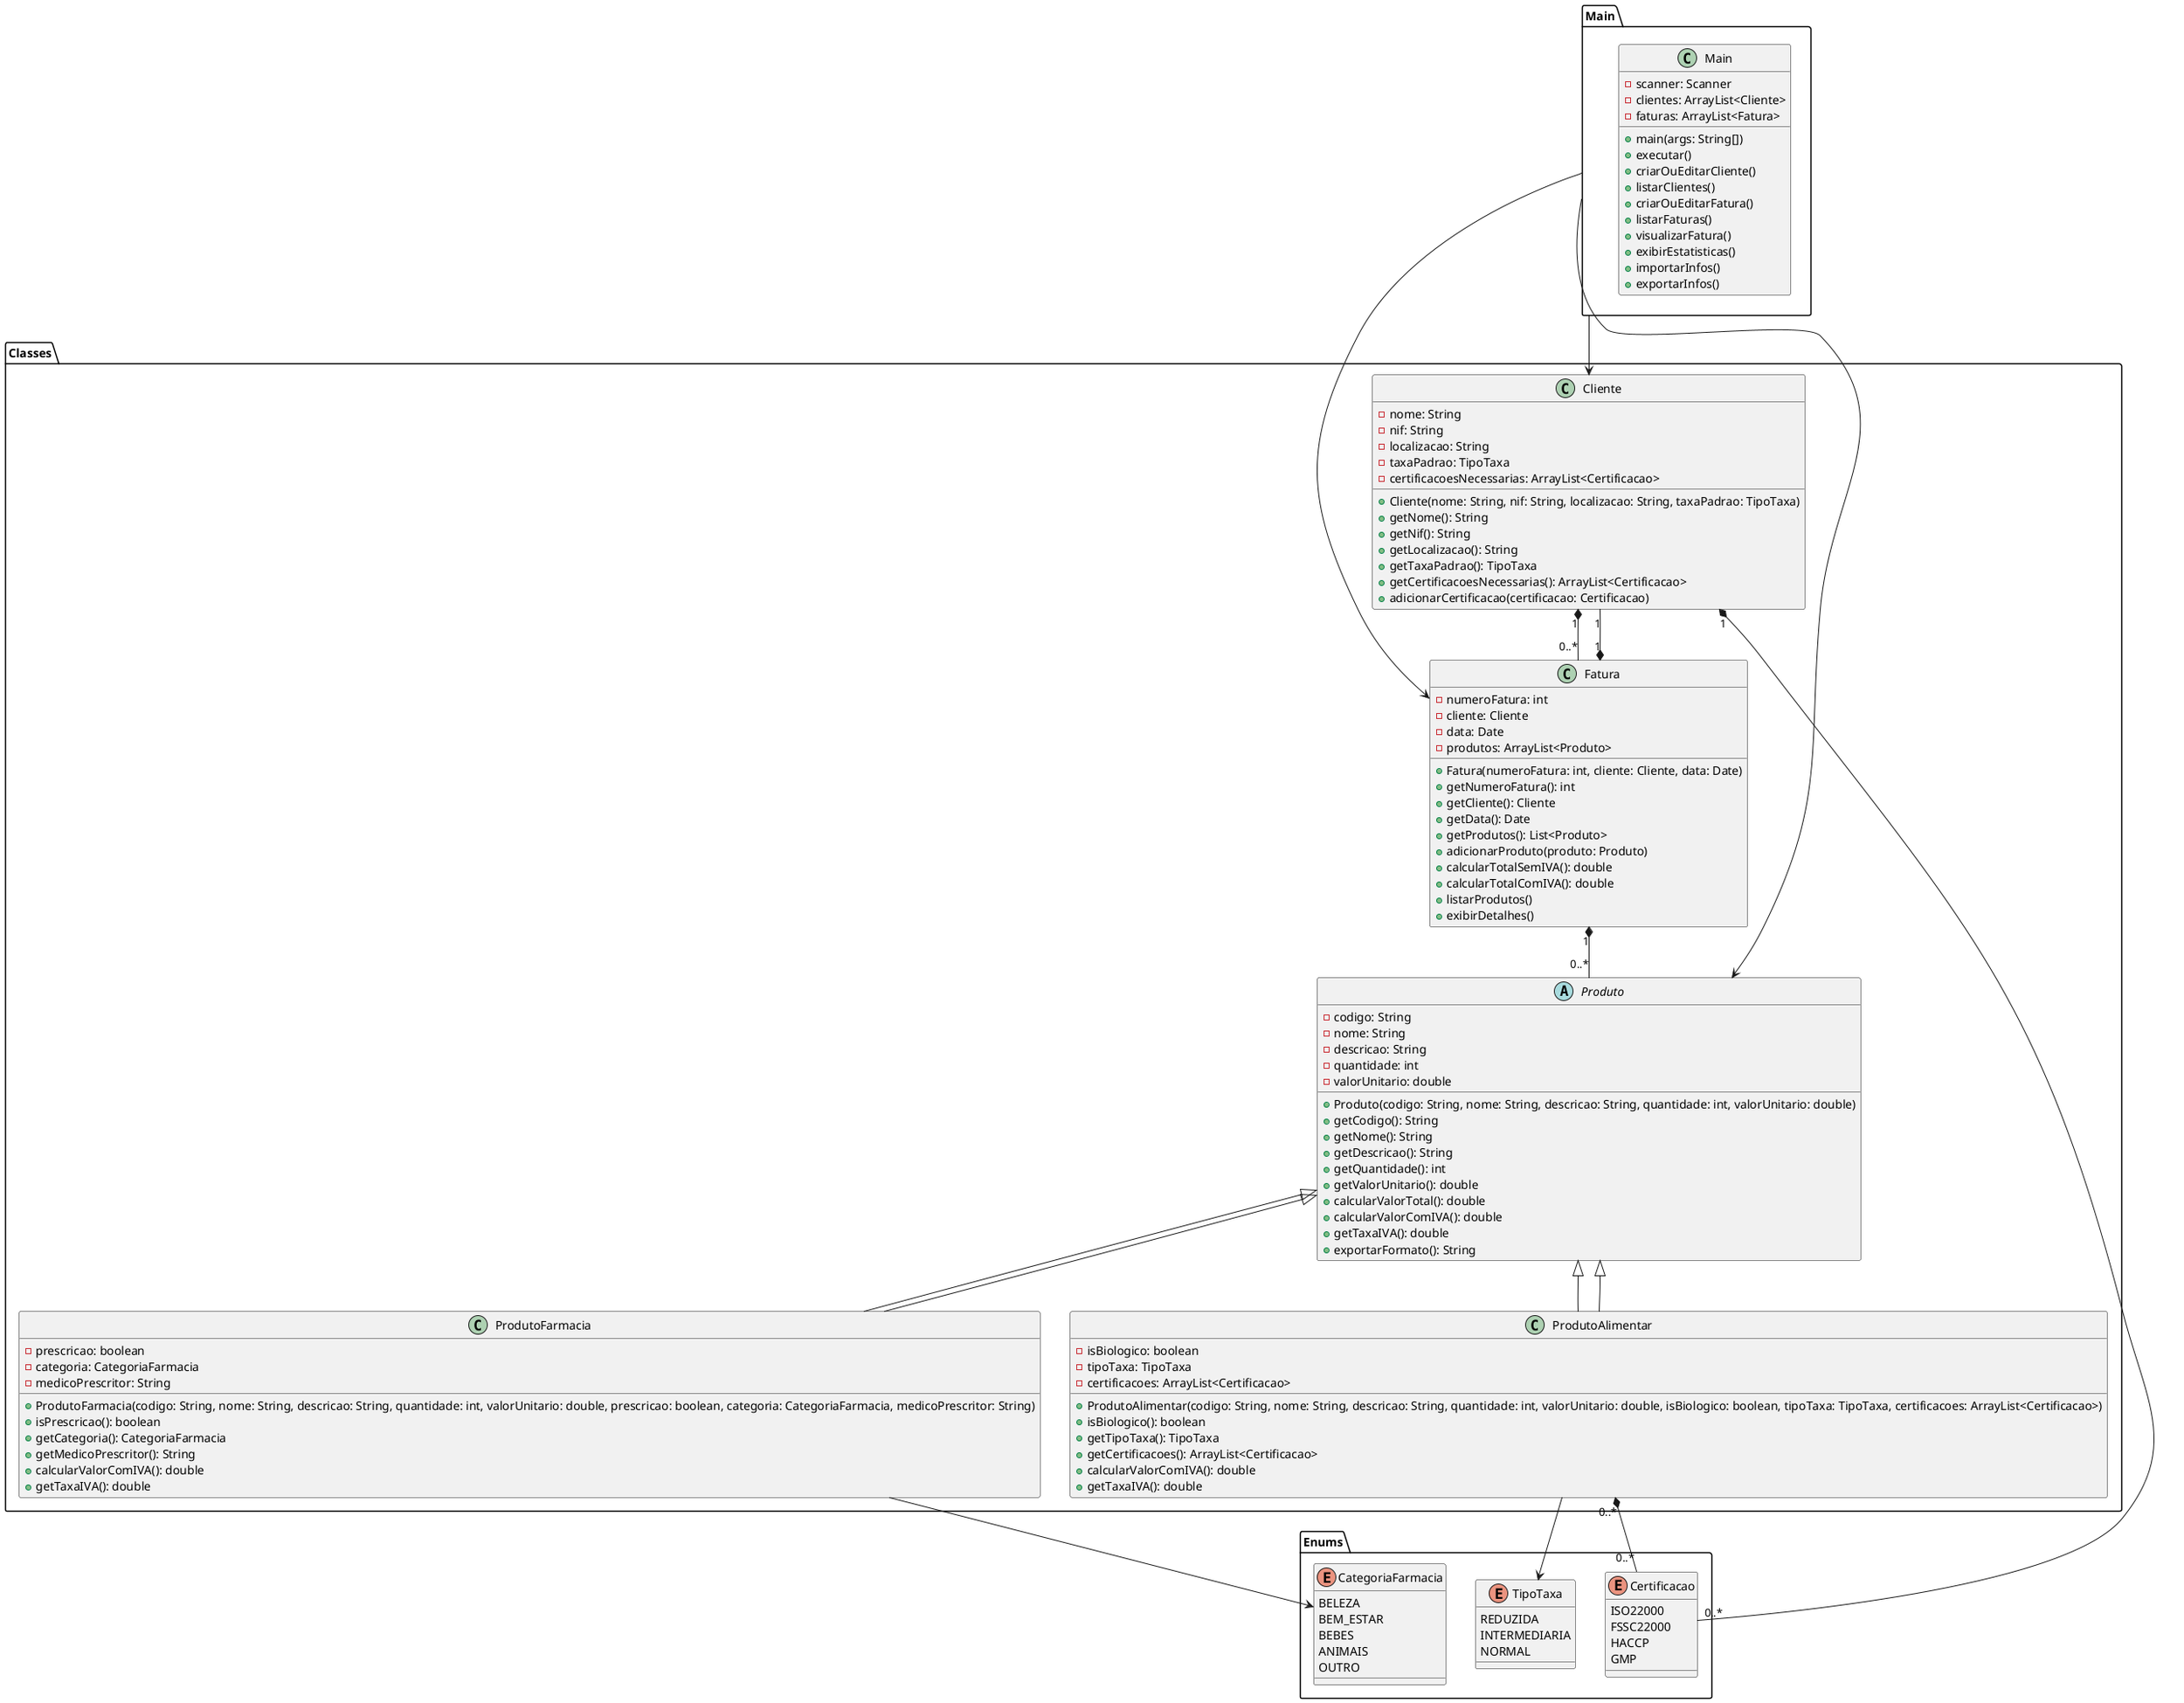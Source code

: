 @startuml

package "Enums" {
  enum CategoriaFarmacia {
    BELEZA
    BEM_ESTAR
    BEBES
    ANIMAIS
    OUTRO
  }

  enum Certificacao {
    ISO22000
    FSSC22000
    HACCP
    GMP
  }

  enum TipoTaxa {
    REDUZIDA
    INTERMEDIARIA
    NORMAL
  }
}

package "Classes" {
  class Cliente {
    - nome: String
    - nif: String
    - localizacao: String
    - taxaPadrao: TipoTaxa
    - certificacoesNecessarias: ArrayList<Certificacao>
    + Cliente(nome: String, nif: String, localizacao: String, taxaPadrao: TipoTaxa)
    + getNome(): String
    + getNif(): String
    + getLocalizacao(): String
    + getTaxaPadrao(): TipoTaxa
    + getCertificacoesNecessarias(): ArrayList<Certificacao>
    + adicionarCertificacao(certificacao: Certificacao)
  }

  abstract class Produto {
    - codigo: String
    - nome: String
    - descricao: String
    - quantidade: int
    - valorUnitario: double
    + Produto(codigo: String, nome: String, descricao: String, quantidade: int, valorUnitario: double)
    + getCodigo(): String
    + getNome(): String
    + getDescricao(): String
    + getQuantidade(): int
    + getValorUnitario(): double
    + calcularValorTotal(): double
    + calcularValorComIVA(): double
    + getTaxaIVA(): double
    + exportarFormato(): String
  }

  class ProdutoAlimentar extends Produto {
    - isBiologico: boolean
    - tipoTaxa: TipoTaxa
    - certificacoes: ArrayList<Certificacao>
    + ProdutoAlimentar(codigo: String, nome: String, descricao: String, quantidade: int, valorUnitario: double, isBiologico: boolean, tipoTaxa: TipoTaxa, certificacoes: ArrayList<Certificacao>)
    + isBiologico(): boolean
    + getTipoTaxa(): TipoTaxa
    + getCertificacoes(): ArrayList<Certificacao>
    + calcularValorComIVA(): double
    + getTaxaIVA(): double
  }

  class ProdutoFarmacia extends Produto {
    - prescricao: boolean
    - categoria: CategoriaFarmacia
    - medicoPrescritor: String
    + ProdutoFarmacia(codigo: String, nome: String, descricao: String, quantidade: int, valorUnitario: double, prescricao: boolean, categoria: CategoriaFarmacia, medicoPrescritor: String)
    + isPrescricao(): boolean
    + getCategoria(): CategoriaFarmacia
    + getMedicoPrescritor(): String
    + calcularValorComIVA(): double
    + getTaxaIVA(): double
  }

  class Fatura {
    - numeroFatura: int
    - cliente: Cliente
    - data: Date
    - produtos: ArrayList<Produto>
    + Fatura(numeroFatura: int, cliente: Cliente, data: Date)
    + getNumeroFatura(): int
    + getCliente(): Cliente
    + getData(): Date
    + getProdutos(): List<Produto>
    + adicionarProduto(produto: Produto)
    + calcularTotalSemIVA(): double
    + calcularTotalComIVA(): double
    + listarProdutos()
    + exibirDetalhes()
  }
}

package "Main" {
  class Main {
    - scanner: Scanner
    - clientes: ArrayList<Cliente>
    - faturas: ArrayList<Fatura>
    + main(args: String[])
    + executar()
    + criarOuEditarCliente()
    + listarClientes()
    + criarOuEditarFatura()
    + listarFaturas()
    + visualizarFatura()
    + exibirEstatisticas()
    + importarInfos()
    + exportarInfos()
  }
}

Cliente "1" *-- "0..*" Certificacao
Cliente "1" *-- "0..*" Fatura
Fatura "1" *-- "0..*" Produto
Fatura "1" *-- "1" Cliente
ProdutoFarmacia --> CategoriaFarmacia
ProdutoAlimentar --> TipoTaxa
ProdutoAlimentar "0..*" *-- "0..*" Certificacao
Produto <|-- ProdutoAlimentar
Produto <|-- ProdutoFarmacia

Main --> Cliente
Main --> Fatura
Main --> Produto

@enduml
